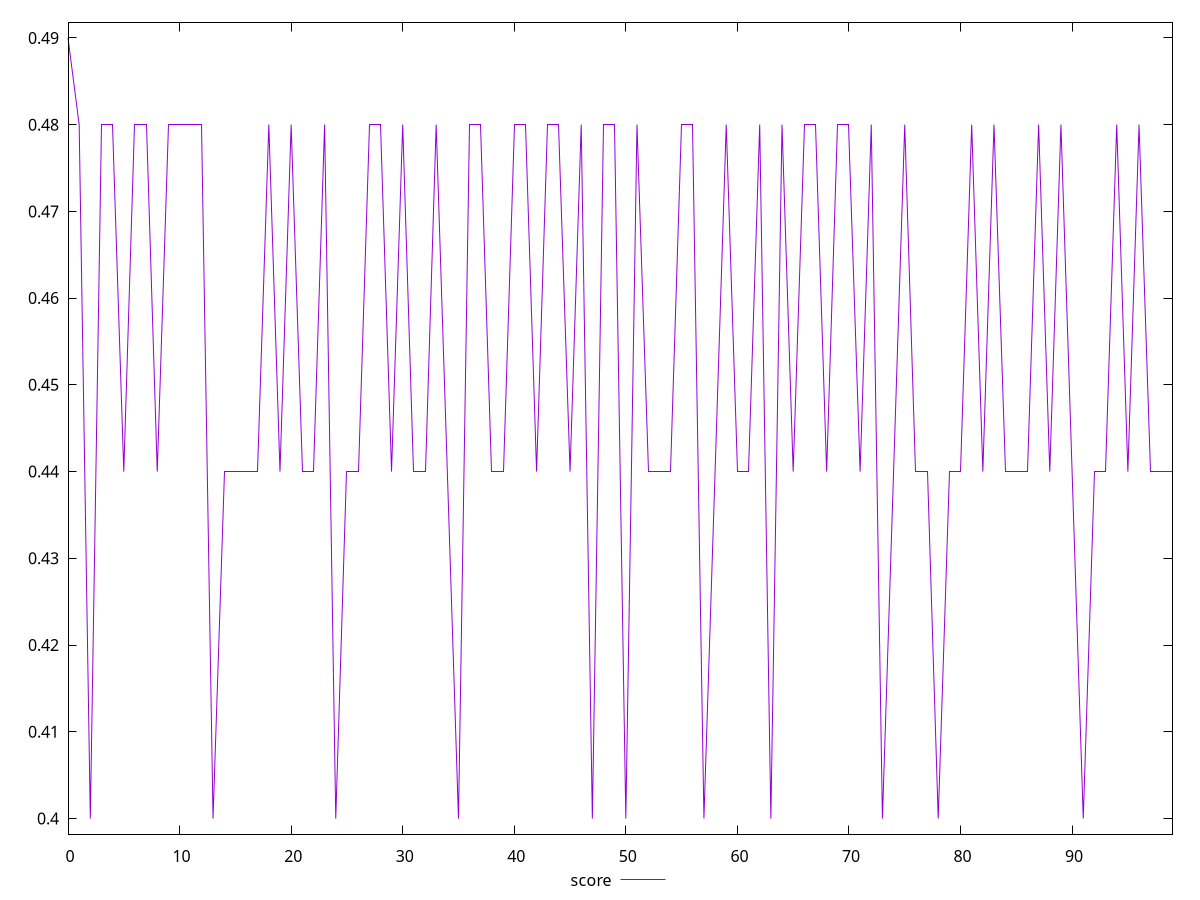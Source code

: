 reset

$score <<EOF
0 0.49
1 0.48
2 0.4
3 0.48
4 0.48
5 0.44
6 0.48
7 0.48
8 0.44
9 0.48
10 0.48
11 0.48
12 0.48
13 0.4
14 0.44
15 0.44
16 0.44
17 0.44
18 0.48
19 0.44
20 0.48
21 0.44
22 0.44
23 0.48
24 0.4
25 0.44
26 0.44
27 0.48
28 0.48
29 0.44
30 0.48
31 0.44
32 0.44
33 0.48
34 0.44
35 0.4
36 0.48
37 0.48
38 0.44
39 0.44
40 0.48
41 0.48
42 0.44
43 0.48
44 0.48
45 0.44
46 0.48
47 0.4
48 0.48
49 0.48
50 0.4
51 0.48
52 0.44
53 0.44
54 0.44
55 0.48
56 0.48
57 0.4
58 0.44
59 0.48
60 0.44
61 0.44
62 0.48
63 0.4
64 0.48
65 0.44
66 0.48
67 0.48
68 0.44
69 0.48
70 0.48
71 0.44
72 0.48
73 0.4
74 0.44
75 0.48
76 0.44
77 0.44
78 0.4
79 0.44
80 0.44
81 0.48
82 0.44
83 0.48
84 0.44
85 0.44
86 0.44
87 0.48
88 0.44
89 0.48
90 0.44
91 0.4
92 0.44
93 0.44
94 0.48
95 0.44
96 0.48
97 0.44
98 0.44
99 0.44
EOF

set key outside below
set xrange [0:99]
set yrange [0.3982:0.4918]
set trange [0.3982:0.4918]
set terminal svg size 640, 500 enhanced background rgb 'white'
set output "reports/report_00032_2021-02-25T10-28-15.087Z/render-blocking-resources/samples/astro/score/values.svg"

plot $score title "score" with line

reset
